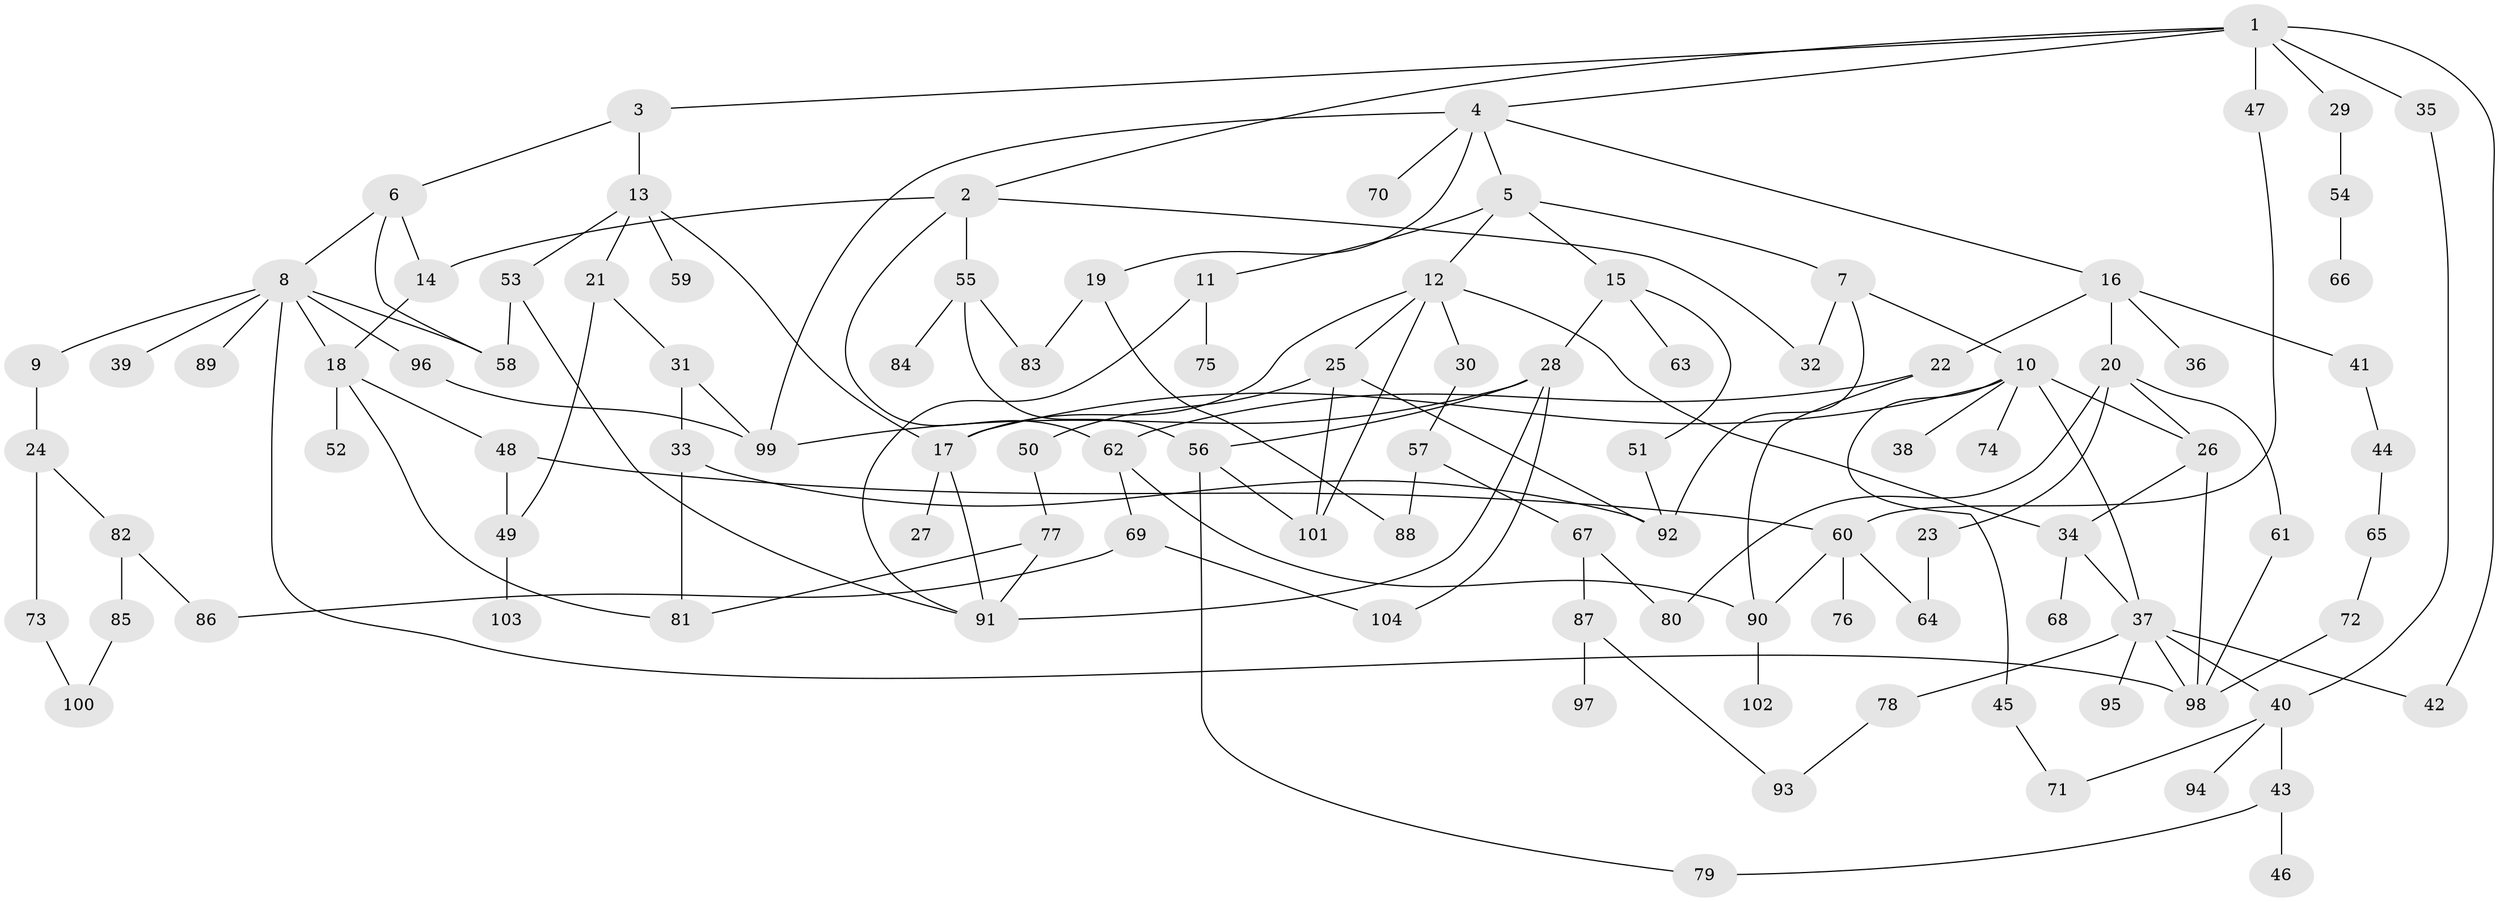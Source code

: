 // Generated by graph-tools (version 1.1) at 2025/41/03/09/25 04:41:58]
// undirected, 104 vertices, 149 edges
graph export_dot {
graph [start="1"]
  node [color=gray90,style=filled];
  1;
  2;
  3;
  4;
  5;
  6;
  7;
  8;
  9;
  10;
  11;
  12;
  13;
  14;
  15;
  16;
  17;
  18;
  19;
  20;
  21;
  22;
  23;
  24;
  25;
  26;
  27;
  28;
  29;
  30;
  31;
  32;
  33;
  34;
  35;
  36;
  37;
  38;
  39;
  40;
  41;
  42;
  43;
  44;
  45;
  46;
  47;
  48;
  49;
  50;
  51;
  52;
  53;
  54;
  55;
  56;
  57;
  58;
  59;
  60;
  61;
  62;
  63;
  64;
  65;
  66;
  67;
  68;
  69;
  70;
  71;
  72;
  73;
  74;
  75;
  76;
  77;
  78;
  79;
  80;
  81;
  82;
  83;
  84;
  85;
  86;
  87;
  88;
  89;
  90;
  91;
  92;
  93;
  94;
  95;
  96;
  97;
  98;
  99;
  100;
  101;
  102;
  103;
  104;
  1 -- 2;
  1 -- 3;
  1 -- 4;
  1 -- 29;
  1 -- 35;
  1 -- 47;
  1 -- 42;
  2 -- 32;
  2 -- 55;
  2 -- 14;
  2 -- 62;
  3 -- 6;
  3 -- 13;
  4 -- 5;
  4 -- 16;
  4 -- 19;
  4 -- 70;
  4 -- 99;
  5 -- 7;
  5 -- 11;
  5 -- 12;
  5 -- 15;
  6 -- 8;
  6 -- 14;
  6 -- 58;
  7 -- 10;
  7 -- 32;
  7 -- 92;
  8 -- 9;
  8 -- 18;
  8 -- 39;
  8 -- 58;
  8 -- 89;
  8 -- 96;
  8 -- 98;
  9 -- 24;
  10 -- 17;
  10 -- 26;
  10 -- 38;
  10 -- 45;
  10 -- 74;
  10 -- 37;
  11 -- 75;
  11 -- 91;
  12 -- 25;
  12 -- 30;
  12 -- 34;
  12 -- 17;
  12 -- 101;
  13 -- 21;
  13 -- 53;
  13 -- 59;
  13 -- 17;
  14 -- 18;
  15 -- 28;
  15 -- 51;
  15 -- 63;
  16 -- 20;
  16 -- 22;
  16 -- 36;
  16 -- 41;
  17 -- 27;
  17 -- 91;
  18 -- 48;
  18 -- 52;
  18 -- 81;
  19 -- 88;
  19 -- 83;
  20 -- 23;
  20 -- 61;
  20 -- 26;
  20 -- 80;
  21 -- 31;
  21 -- 49;
  22 -- 62;
  22 -- 90;
  23 -- 64;
  24 -- 73;
  24 -- 82;
  25 -- 50;
  25 -- 101;
  25 -- 92;
  26 -- 98;
  26 -- 34;
  28 -- 56;
  28 -- 91;
  28 -- 104;
  28 -- 99;
  29 -- 54;
  30 -- 57;
  31 -- 33;
  31 -- 99;
  33 -- 92;
  33 -- 81;
  34 -- 37;
  34 -- 68;
  35 -- 40;
  37 -- 42;
  37 -- 78;
  37 -- 95;
  37 -- 40;
  37 -- 98;
  40 -- 43;
  40 -- 71;
  40 -- 94;
  41 -- 44;
  43 -- 46;
  43 -- 79;
  44 -- 65;
  45 -- 71;
  47 -- 60;
  48 -- 49;
  48 -- 60;
  49 -- 103;
  50 -- 77;
  51 -- 92;
  53 -- 91;
  53 -- 58;
  54 -- 66;
  55 -- 83;
  55 -- 84;
  55 -- 56;
  56 -- 101;
  56 -- 79;
  57 -- 67;
  57 -- 88;
  60 -- 76;
  60 -- 64;
  60 -- 90;
  61 -- 98;
  62 -- 69;
  62 -- 90;
  65 -- 72;
  67 -- 80;
  67 -- 87;
  69 -- 86;
  69 -- 104;
  72 -- 98;
  73 -- 100;
  77 -- 81;
  77 -- 91;
  78 -- 93;
  82 -- 85;
  82 -- 86;
  85 -- 100;
  87 -- 97;
  87 -- 93;
  90 -- 102;
  96 -- 99;
}
